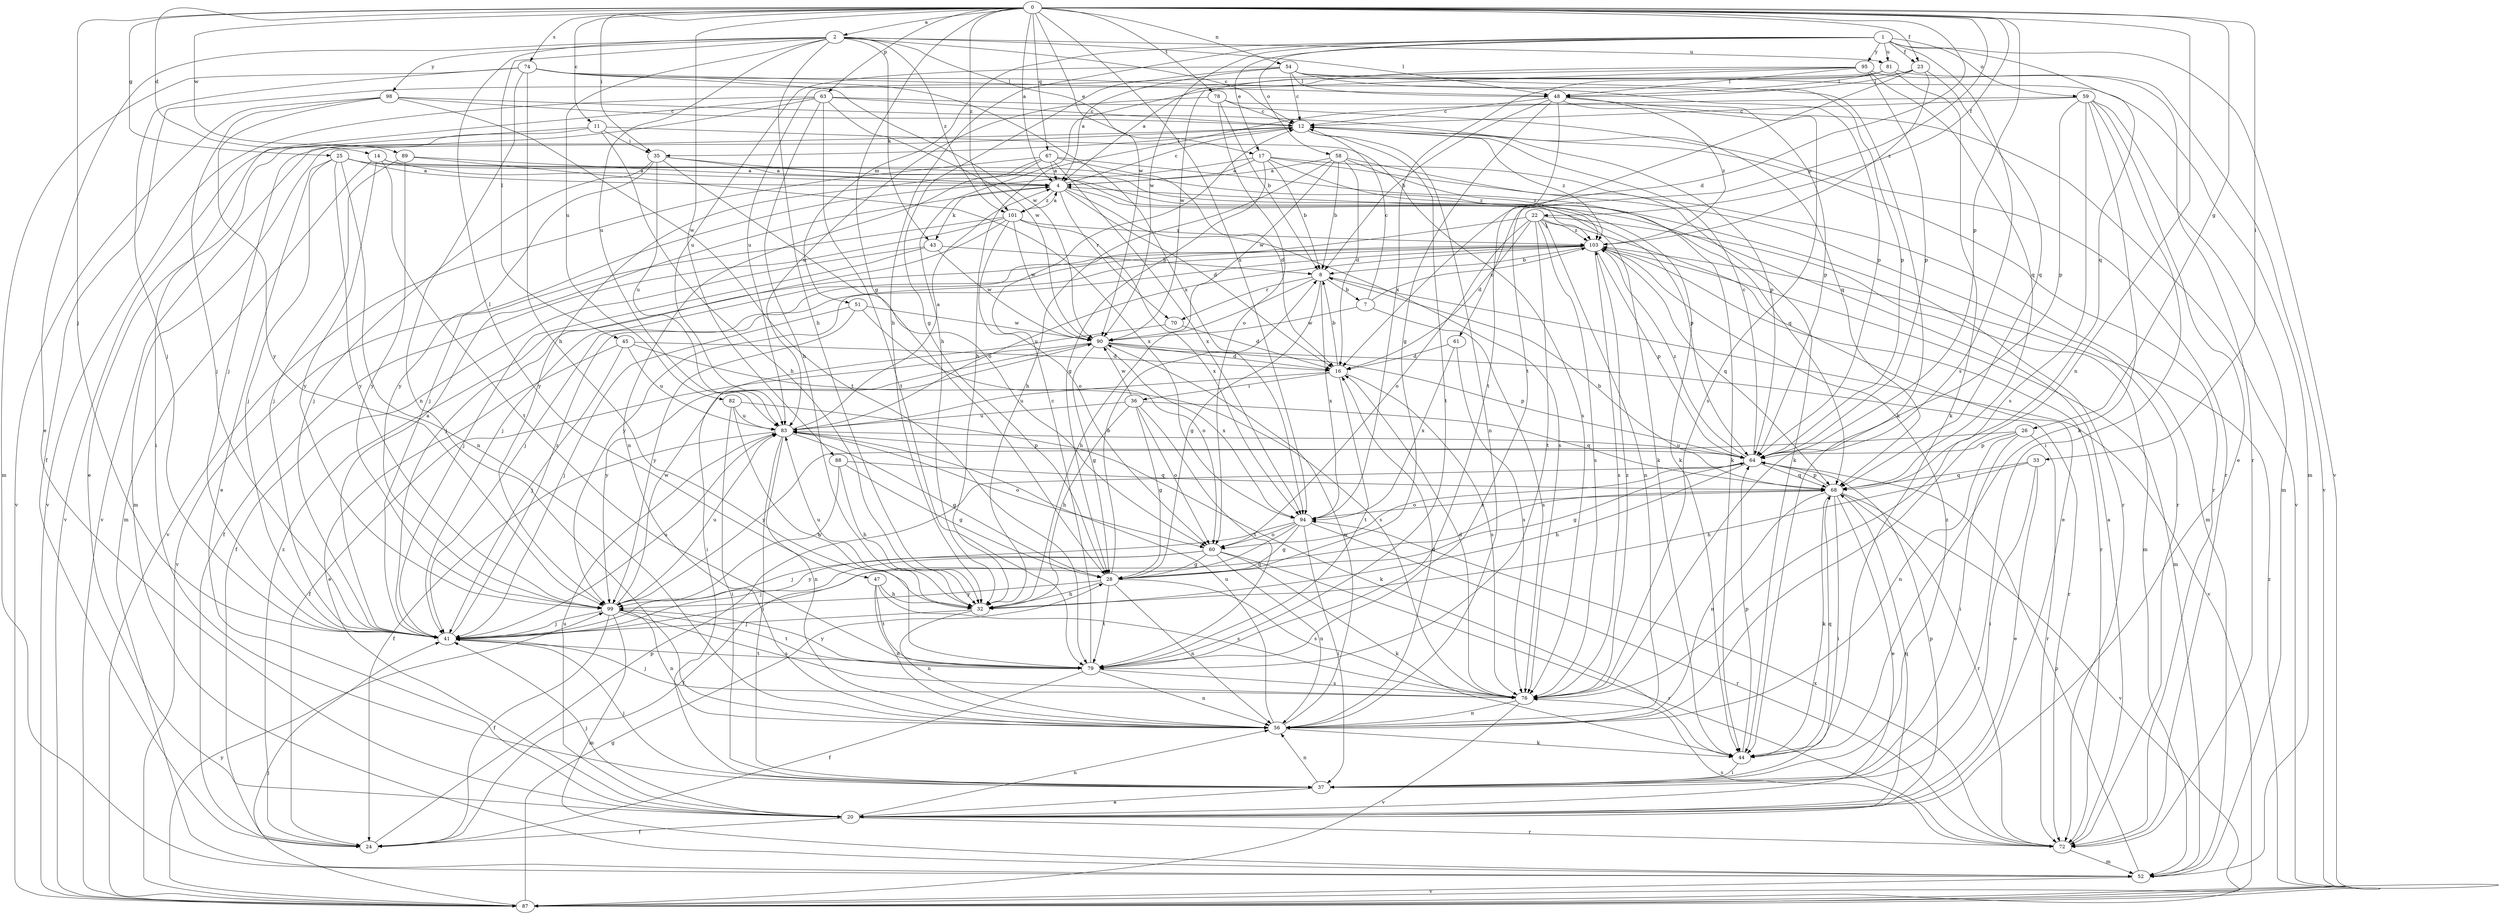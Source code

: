 strict digraph  {
0;
1;
2;
4;
7;
8;
11;
12;
14;
16;
17;
20;
22;
23;
24;
25;
26;
28;
32;
33;
35;
36;
37;
41;
43;
44;
45;
47;
48;
51;
52;
54;
56;
58;
59;
60;
61;
63;
64;
67;
68;
70;
72;
74;
76;
78;
79;
81;
82;
83;
87;
88;
89;
90;
94;
95;
98;
99;
101;
103;
0 -> 2  [label=a];
0 -> 4  [label=a];
0 -> 11  [label=c];
0 -> 14  [label=d];
0 -> 16  [label=d];
0 -> 22  [label=f];
0 -> 23  [label=f];
0 -> 25  [label=g];
0 -> 26  [label=g];
0 -> 28  [label=g];
0 -> 33  [label=i];
0 -> 35  [label=i];
0 -> 41  [label=j];
0 -> 54  [label=n];
0 -> 56  [label=n];
0 -> 61  [label=p];
0 -> 63  [label=p];
0 -> 64  [label=p];
0 -> 67  [label=q];
0 -> 74  [label=s];
0 -> 78  [label=t];
0 -> 88  [label=w];
0 -> 89  [label=w];
0 -> 90  [label=w];
0 -> 94  [label=x];
0 -> 101  [label=z];
1 -> 17  [label=e];
1 -> 23  [label=f];
1 -> 32  [label=h];
1 -> 51  [label=m];
1 -> 58  [label=o];
1 -> 59  [label=o];
1 -> 68  [label=q];
1 -> 76  [label=s];
1 -> 81  [label=u];
1 -> 87  [label=v];
1 -> 90  [label=w];
1 -> 95  [label=y];
2 -> 12  [label=c];
2 -> 17  [label=e];
2 -> 20  [label=e];
2 -> 32  [label=h];
2 -> 43  [label=k];
2 -> 45  [label=l];
2 -> 47  [label=l];
2 -> 48  [label=l];
2 -> 81  [label=u];
2 -> 82  [label=u];
2 -> 83  [label=u];
2 -> 98  [label=y];
2 -> 101  [label=z];
4 -> 12  [label=c];
4 -> 16  [label=d];
4 -> 43  [label=k];
4 -> 64  [label=p];
4 -> 70  [label=r];
4 -> 76  [label=s];
4 -> 101  [label=z];
7 -> 12  [label=c];
7 -> 76  [label=s];
7 -> 90  [label=w];
7 -> 103  [label=z];
8 -> 7  [label=b];
8 -> 28  [label=g];
8 -> 32  [label=h];
8 -> 70  [label=r];
8 -> 87  [label=v];
8 -> 94  [label=x];
11 -> 20  [label=e];
11 -> 32  [label=h];
11 -> 35  [label=i];
11 -> 76  [label=s];
11 -> 87  [label=v];
12 -> 35  [label=i];
12 -> 52  [label=m];
12 -> 56  [label=n];
12 -> 64  [label=p];
12 -> 72  [label=r];
12 -> 79  [label=t];
12 -> 87  [label=v];
12 -> 103  [label=z];
14 -> 4  [label=a];
14 -> 52  [label=m];
14 -> 72  [label=r];
14 -> 79  [label=t];
14 -> 99  [label=y];
16 -> 8  [label=b];
16 -> 36  [label=i];
16 -> 76  [label=s];
16 -> 79  [label=t];
16 -> 83  [label=u];
17 -> 4  [label=a];
17 -> 8  [label=b];
17 -> 28  [label=g];
17 -> 41  [label=j];
17 -> 52  [label=m];
17 -> 72  [label=r];
17 -> 103  [label=z];
20 -> 24  [label=f];
20 -> 41  [label=j];
20 -> 56  [label=n];
20 -> 64  [label=p];
20 -> 68  [label=q];
20 -> 72  [label=r];
20 -> 83  [label=u];
22 -> 16  [label=d];
22 -> 20  [label=e];
22 -> 41  [label=j];
22 -> 52  [label=m];
22 -> 56  [label=n];
22 -> 60  [label=o];
22 -> 76  [label=s];
22 -> 79  [label=t];
22 -> 103  [label=z];
23 -> 24  [label=f];
23 -> 48  [label=l];
23 -> 68  [label=q];
23 -> 79  [label=t];
23 -> 103  [label=z];
24 -> 64  [label=p];
24 -> 103  [label=z];
25 -> 4  [label=a];
25 -> 20  [label=e];
25 -> 41  [label=j];
25 -> 44  [label=k];
25 -> 56  [label=n];
25 -> 68  [label=q];
25 -> 99  [label=y];
26 -> 37  [label=i];
26 -> 56  [label=n];
26 -> 64  [label=p];
26 -> 72  [label=r];
26 -> 99  [label=y];
28 -> 8  [label=b];
28 -> 32  [label=h];
28 -> 56  [label=n];
28 -> 76  [label=s];
28 -> 79  [label=t];
28 -> 99  [label=y];
32 -> 41  [label=j];
32 -> 56  [label=n];
32 -> 83  [label=u];
33 -> 20  [label=e];
33 -> 32  [label=h];
33 -> 37  [label=i];
33 -> 68  [label=q];
35 -> 4  [label=a];
35 -> 41  [label=j];
35 -> 44  [label=k];
35 -> 60  [label=o];
35 -> 83  [label=u];
35 -> 99  [label=y];
36 -> 28  [label=g];
36 -> 32  [label=h];
36 -> 60  [label=o];
36 -> 68  [label=q];
36 -> 79  [label=t];
36 -> 83  [label=u];
36 -> 90  [label=w];
37 -> 20  [label=e];
37 -> 41  [label=j];
37 -> 56  [label=n];
37 -> 103  [label=z];
41 -> 4  [label=a];
41 -> 68  [label=q];
41 -> 79  [label=t];
41 -> 83  [label=u];
41 -> 103  [label=z];
43 -> 8  [label=b];
43 -> 24  [label=f];
43 -> 41  [label=j];
43 -> 90  [label=w];
44 -> 37  [label=i];
44 -> 64  [label=p];
44 -> 68  [label=q];
45 -> 16  [label=d];
45 -> 20  [label=e];
45 -> 41  [label=j];
45 -> 76  [label=s];
45 -> 83  [label=u];
47 -> 32  [label=h];
47 -> 56  [label=n];
47 -> 76  [label=s];
47 -> 79  [label=t];
48 -> 8  [label=b];
48 -> 12  [label=c];
48 -> 28  [label=g];
48 -> 76  [label=s];
48 -> 79  [label=t];
48 -> 87  [label=v];
48 -> 103  [label=z];
51 -> 41  [label=j];
51 -> 60  [label=o];
51 -> 90  [label=w];
51 -> 99  [label=y];
52 -> 64  [label=p];
52 -> 87  [label=v];
54 -> 4  [label=a];
54 -> 12  [label=c];
54 -> 28  [label=g];
54 -> 44  [label=k];
54 -> 48  [label=l];
54 -> 52  [label=m];
54 -> 64  [label=p];
54 -> 83  [label=u];
56 -> 16  [label=d];
56 -> 44  [label=k];
56 -> 83  [label=u];
56 -> 90  [label=w];
58 -> 4  [label=a];
58 -> 8  [label=b];
58 -> 16  [label=d];
58 -> 32  [label=h];
58 -> 44  [label=k];
58 -> 90  [label=w];
58 -> 103  [label=z];
59 -> 12  [label=c];
59 -> 20  [label=e];
59 -> 32  [label=h];
59 -> 37  [label=i];
59 -> 44  [label=k];
59 -> 52  [label=m];
59 -> 64  [label=p];
59 -> 76  [label=s];
60 -> 28  [label=g];
60 -> 41  [label=j];
60 -> 44  [label=k];
60 -> 56  [label=n];
60 -> 72  [label=r];
60 -> 99  [label=y];
61 -> 16  [label=d];
61 -> 76  [label=s];
61 -> 94  [label=x];
63 -> 12  [label=c];
63 -> 32  [label=h];
63 -> 37  [label=i];
63 -> 41  [label=j];
63 -> 72  [label=r];
63 -> 79  [label=t];
63 -> 87  [label=v];
63 -> 90  [label=w];
64 -> 12  [label=c];
64 -> 28  [label=g];
64 -> 32  [label=h];
64 -> 60  [label=o];
64 -> 68  [label=q];
64 -> 83  [label=u];
64 -> 103  [label=z];
67 -> 4  [label=a];
67 -> 16  [label=d];
67 -> 44  [label=k];
67 -> 56  [label=n];
67 -> 87  [label=v];
67 -> 94  [label=x];
67 -> 99  [label=y];
68 -> 8  [label=b];
68 -> 20  [label=e];
68 -> 37  [label=i];
68 -> 44  [label=k];
68 -> 56  [label=n];
68 -> 64  [label=p];
68 -> 72  [label=r];
68 -> 87  [label=v];
68 -> 94  [label=x];
70 -> 16  [label=d];
70 -> 37  [label=i];
72 -> 4  [label=a];
72 -> 52  [label=m];
72 -> 76  [label=s];
72 -> 94  [label=x];
74 -> 32  [label=h];
74 -> 41  [label=j];
74 -> 48  [label=l];
74 -> 52  [label=m];
74 -> 56  [label=n];
74 -> 64  [label=p];
74 -> 90  [label=w];
74 -> 94  [label=x];
76 -> 16  [label=d];
76 -> 41  [label=j];
76 -> 56  [label=n];
76 -> 87  [label=v];
76 -> 103  [label=z];
78 -> 8  [label=b];
78 -> 12  [label=c];
78 -> 60  [label=o];
78 -> 64  [label=p];
78 -> 83  [label=u];
79 -> 12  [label=c];
79 -> 24  [label=f];
79 -> 56  [label=n];
79 -> 76  [label=s];
79 -> 99  [label=y];
81 -> 32  [label=h];
81 -> 44  [label=k];
81 -> 48  [label=l];
81 -> 87  [label=v];
81 -> 94  [label=x];
82 -> 37  [label=i];
82 -> 44  [label=k];
82 -> 79  [label=t];
82 -> 83  [label=u];
83 -> 4  [label=a];
83 -> 24  [label=f];
83 -> 28  [label=g];
83 -> 37  [label=i];
83 -> 56  [label=n];
83 -> 60  [label=o];
83 -> 64  [label=p];
87 -> 28  [label=g];
87 -> 41  [label=j];
87 -> 99  [label=y];
87 -> 103  [label=z];
88 -> 28  [label=g];
88 -> 32  [label=h];
88 -> 68  [label=q];
88 -> 99  [label=y];
89 -> 4  [label=a];
89 -> 41  [label=j];
89 -> 94  [label=x];
89 -> 99  [label=y];
90 -> 16  [label=d];
90 -> 24  [label=f];
90 -> 28  [label=g];
90 -> 64  [label=p];
90 -> 72  [label=r];
90 -> 94  [label=x];
90 -> 99  [label=y];
94 -> 24  [label=f];
94 -> 28  [label=g];
94 -> 37  [label=i];
94 -> 41  [label=j];
94 -> 60  [label=o];
94 -> 72  [label=r];
95 -> 4  [label=a];
95 -> 48  [label=l];
95 -> 64  [label=p];
95 -> 68  [label=q];
95 -> 72  [label=r];
95 -> 83  [label=u];
95 -> 90  [label=w];
98 -> 12  [label=c];
98 -> 41  [label=j];
98 -> 68  [label=q];
98 -> 79  [label=t];
98 -> 87  [label=v];
98 -> 99  [label=y];
99 -> 24  [label=f];
99 -> 41  [label=j];
99 -> 52  [label=m];
99 -> 56  [label=n];
99 -> 76  [label=s];
99 -> 79  [label=t];
99 -> 83  [label=u];
99 -> 90  [label=w];
101 -> 4  [label=a];
101 -> 24  [label=f];
101 -> 41  [label=j];
101 -> 60  [label=o];
101 -> 87  [label=v];
101 -> 90  [label=w];
101 -> 94  [label=x];
101 -> 103  [label=z];
103 -> 8  [label=b];
103 -> 41  [label=j];
103 -> 52  [label=m];
103 -> 64  [label=p];
103 -> 68  [label=q];
103 -> 72  [label=r];
103 -> 76  [label=s];
103 -> 83  [label=u];
103 -> 99  [label=y];
}
